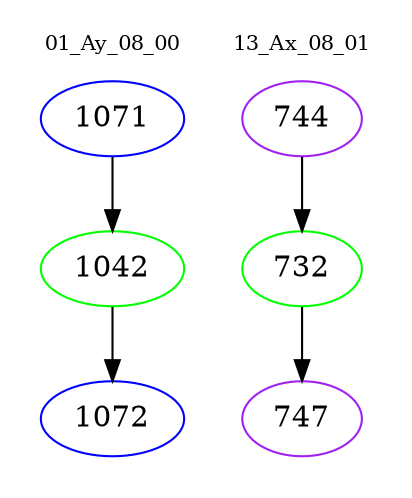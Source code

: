 digraph{
subgraph cluster_0 {
color = white
label = "01_Ay_08_00";
fontsize=10;
T0_1071 [label="1071", color="blue"]
T0_1071 -> T0_1042 [color="black"]
T0_1042 [label="1042", color="green"]
T0_1042 -> T0_1072 [color="black"]
T0_1072 [label="1072", color="blue"]
}
subgraph cluster_1 {
color = white
label = "13_Ax_08_01";
fontsize=10;
T1_744 [label="744", color="purple"]
T1_744 -> T1_732 [color="black"]
T1_732 [label="732", color="green"]
T1_732 -> T1_747 [color="black"]
T1_747 [label="747", color="purple"]
}
}
